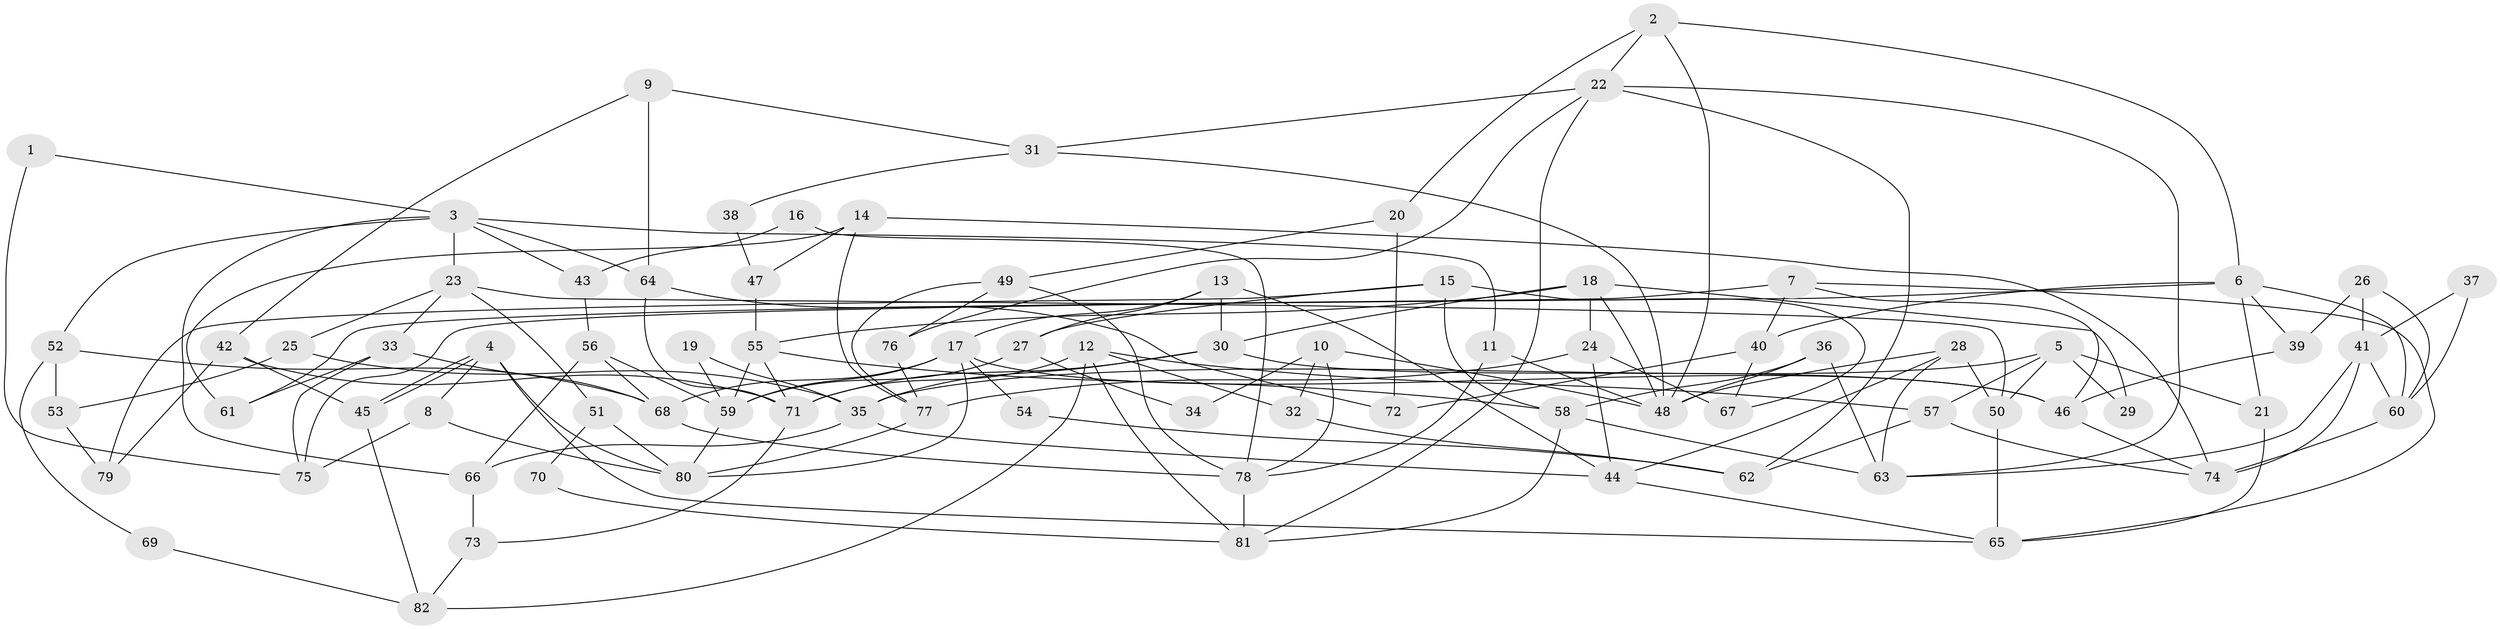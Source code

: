 // coarse degree distribution, {2: 0.09615384615384616, 7: 0.1346153846153846, 9: 0.038461538461538464, 5: 0.19230769230769232, 8: 0.07692307692307693, 6: 0.09615384615384616, 4: 0.15384615384615385, 3: 0.21153846153846154}
// Generated by graph-tools (version 1.1) at 2025/24/03/03/25 07:24:04]
// undirected, 82 vertices, 164 edges
graph export_dot {
graph [start="1"]
  node [color=gray90,style=filled];
  1;
  2;
  3;
  4;
  5;
  6;
  7;
  8;
  9;
  10;
  11;
  12;
  13;
  14;
  15;
  16;
  17;
  18;
  19;
  20;
  21;
  22;
  23;
  24;
  25;
  26;
  27;
  28;
  29;
  30;
  31;
  32;
  33;
  34;
  35;
  36;
  37;
  38;
  39;
  40;
  41;
  42;
  43;
  44;
  45;
  46;
  47;
  48;
  49;
  50;
  51;
  52;
  53;
  54;
  55;
  56;
  57;
  58;
  59;
  60;
  61;
  62;
  63;
  64;
  65;
  66;
  67;
  68;
  69;
  70;
  71;
  72;
  73;
  74;
  75;
  76;
  77;
  78;
  79;
  80;
  81;
  82;
  1 -- 75;
  1 -- 3;
  2 -- 48;
  2 -- 6;
  2 -- 20;
  2 -- 22;
  3 -- 23;
  3 -- 64;
  3 -- 11;
  3 -- 43;
  3 -- 52;
  3 -- 66;
  4 -- 45;
  4 -- 45;
  4 -- 80;
  4 -- 8;
  4 -- 65;
  5 -- 21;
  5 -- 35;
  5 -- 29;
  5 -- 50;
  5 -- 57;
  6 -- 40;
  6 -- 60;
  6 -- 21;
  6 -- 39;
  6 -- 75;
  7 -- 65;
  7 -- 46;
  7 -- 40;
  7 -- 61;
  8 -- 75;
  8 -- 80;
  9 -- 42;
  9 -- 31;
  9 -- 64;
  10 -- 32;
  10 -- 78;
  10 -- 34;
  10 -- 48;
  11 -- 48;
  11 -- 78;
  12 -- 81;
  12 -- 71;
  12 -- 32;
  12 -- 57;
  12 -- 82;
  13 -- 27;
  13 -- 44;
  13 -- 17;
  13 -- 30;
  14 -- 74;
  14 -- 77;
  14 -- 47;
  14 -- 61;
  15 -- 67;
  15 -- 58;
  15 -- 27;
  15 -- 79;
  16 -- 78;
  16 -- 43;
  17 -- 46;
  17 -- 54;
  17 -- 59;
  17 -- 68;
  17 -- 80;
  18 -- 30;
  18 -- 24;
  18 -- 29;
  18 -- 48;
  18 -- 55;
  19 -- 59;
  19 -- 35;
  20 -- 49;
  20 -- 72;
  21 -- 65;
  22 -- 81;
  22 -- 31;
  22 -- 62;
  22 -- 63;
  22 -- 76;
  23 -- 50;
  23 -- 33;
  23 -- 25;
  23 -- 51;
  24 -- 44;
  24 -- 77;
  24 -- 67;
  25 -- 35;
  25 -- 53;
  26 -- 60;
  26 -- 39;
  26 -- 41;
  27 -- 59;
  27 -- 34;
  28 -- 48;
  28 -- 63;
  28 -- 44;
  28 -- 50;
  30 -- 71;
  30 -- 35;
  30 -- 46;
  31 -- 48;
  31 -- 38;
  32 -- 62;
  33 -- 68;
  33 -- 61;
  33 -- 75;
  35 -- 44;
  35 -- 66;
  36 -- 48;
  36 -- 63;
  36 -- 58;
  37 -- 60;
  37 -- 41;
  38 -- 47;
  39 -- 46;
  40 -- 72;
  40 -- 67;
  41 -- 63;
  41 -- 60;
  41 -- 74;
  42 -- 45;
  42 -- 79;
  42 -- 71;
  43 -- 56;
  44 -- 65;
  45 -- 82;
  46 -- 74;
  47 -- 55;
  49 -- 78;
  49 -- 76;
  49 -- 77;
  50 -- 65;
  51 -- 80;
  51 -- 70;
  52 -- 68;
  52 -- 53;
  52 -- 69;
  53 -- 79;
  54 -- 62;
  55 -- 59;
  55 -- 58;
  55 -- 71;
  56 -- 66;
  56 -- 59;
  56 -- 68;
  57 -- 62;
  57 -- 74;
  58 -- 63;
  58 -- 81;
  59 -- 80;
  60 -- 74;
  64 -- 71;
  64 -- 72;
  66 -- 73;
  68 -- 78;
  69 -- 82;
  70 -- 81;
  71 -- 73;
  73 -- 82;
  76 -- 77;
  77 -- 80;
  78 -- 81;
}
